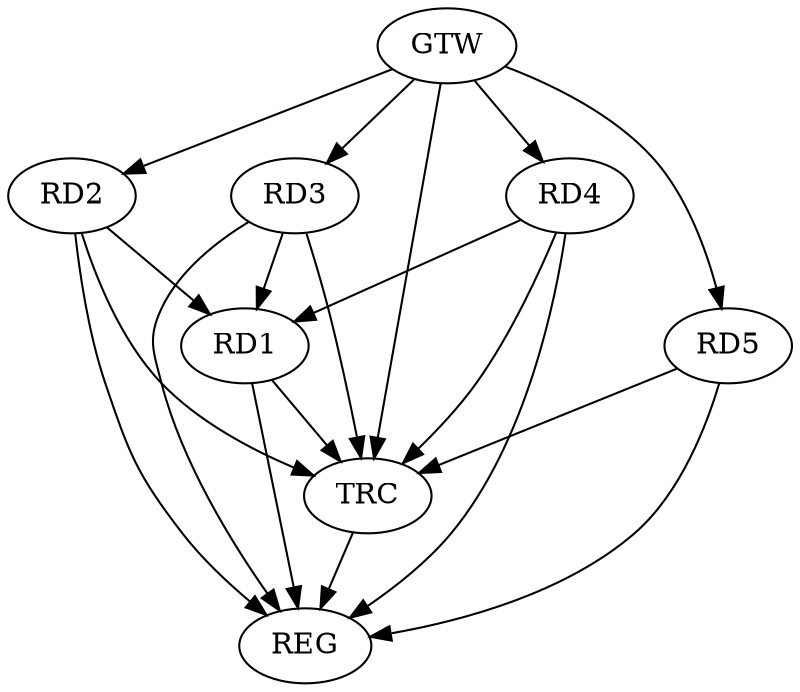 strict digraph G {
  RD1 [ label="RD1" ];
  RD2 [ label="RD2" ];
  RD3 [ label="RD3" ];
  RD4 [ label="RD4" ];
  RD5 [ label="RD5" ];
  GTW [ label="GTW" ];
  REG [ label="REG" ];
  TRC [ label="TRC" ];
  RD2 -> RD1;
  GTW -> RD2;
  GTW -> RD3;
  GTW -> RD4;
  GTW -> RD5;
  RD1 -> REG;
  RD2 -> REG;
  RD3 -> REG;
  RD4 -> REG;
  RD5 -> REG;
  RD1 -> TRC;
  RD2 -> TRC;
  RD3 -> TRC;
  RD4 -> TRC;
  RD5 -> TRC;
  GTW -> TRC;
  TRC -> REG;
  RD3 -> RD1;
  RD4 -> RD1;
}

